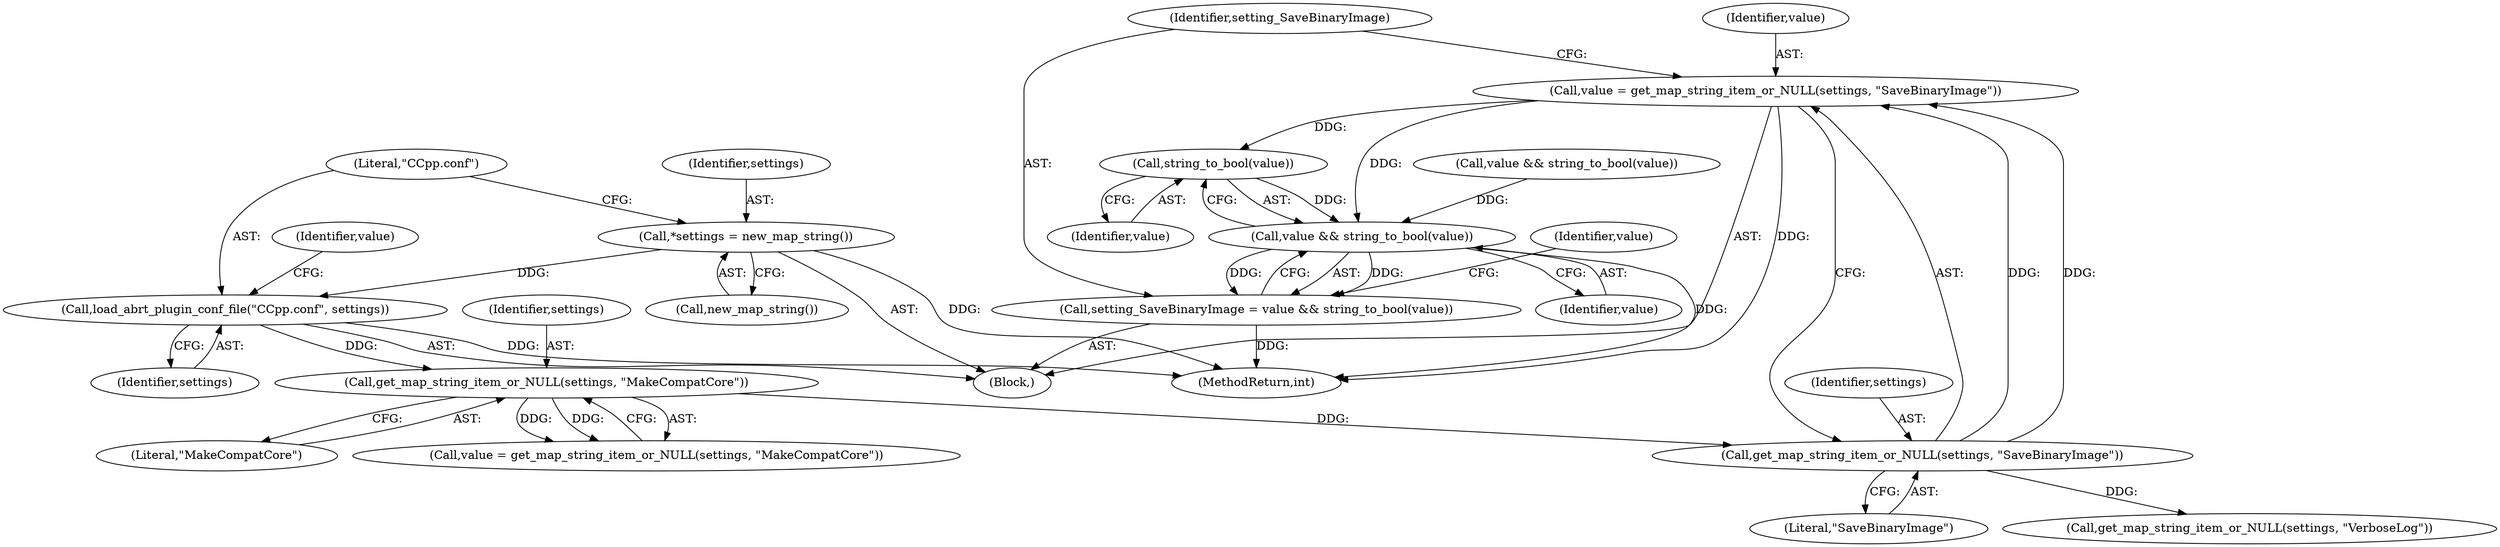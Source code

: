 digraph "0_abrt_4f2c1ddd3e3b81d2d5146b883115371f1cada9f9@pointer" {
"1000238" [label="(Call,string_to_bool(value))"];
"1000229" [label="(Call,value = get_map_string_item_or_NULL(settings, \"SaveBinaryImage\"))"];
"1000231" [label="(Call,get_map_string_item_or_NULL(settings, \"SaveBinaryImage\"))"];
"1000220" [label="(Call,get_map_string_item_or_NULL(settings, \"MakeCompatCore\"))"];
"1000214" [label="(Call,load_abrt_plugin_conf_file(\"CCpp.conf\", settings))"];
"1000211" [label="(Call,*settings = new_map_string())"];
"1000236" [label="(Call,value && string_to_bool(value))"];
"1000234" [label="(Call,setting_SaveBinaryImage = value && string_to_bool(value))"];
"1000236" [label="(Call,value && string_to_bool(value))"];
"1000230" [label="(Identifier,value)"];
"1000222" [label="(Literal,\"MakeCompatCore\")"];
"1000231" [label="(Call,get_map_string_item_or_NULL(settings, \"SaveBinaryImage\"))"];
"1000216" [label="(Identifier,settings)"];
"1000235" [label="(Identifier,setting_SaveBinaryImage)"];
"1000233" [label="(Literal,\"SaveBinaryImage\")"];
"1000241" [label="(Identifier,value)"];
"1000213" [label="(Call,new_map_string())"];
"1000221" [label="(Identifier,settings)"];
"1000215" [label="(Literal,\"CCpp.conf\")"];
"1000212" [label="(Identifier,settings)"];
"1000229" [label="(Call,value = get_map_string_item_or_NULL(settings, \"SaveBinaryImage\"))"];
"1000225" [label="(Call,value && string_to_bool(value))"];
"1000209" [label="(Block,)"];
"1000220" [label="(Call,get_map_string_item_or_NULL(settings, \"MakeCompatCore\"))"];
"1000239" [label="(Identifier,value)"];
"1000238" [label="(Call,string_to_bool(value))"];
"1000242" [label="(Call,get_map_string_item_or_NULL(settings, \"VerboseLog\"))"];
"1000234" [label="(Call,setting_SaveBinaryImage = value && string_to_bool(value))"];
"1000232" [label="(Identifier,settings)"];
"1001180" [label="(MethodReturn,int)"];
"1000237" [label="(Identifier,value)"];
"1000219" [label="(Identifier,value)"];
"1000218" [label="(Call,value = get_map_string_item_or_NULL(settings, \"MakeCompatCore\"))"];
"1000211" [label="(Call,*settings = new_map_string())"];
"1000214" [label="(Call,load_abrt_plugin_conf_file(\"CCpp.conf\", settings))"];
"1000238" -> "1000236"  [label="AST: "];
"1000238" -> "1000239"  [label="CFG: "];
"1000239" -> "1000238"  [label="AST: "];
"1000236" -> "1000238"  [label="CFG: "];
"1000238" -> "1000236"  [label="DDG: "];
"1000229" -> "1000238"  [label="DDG: "];
"1000229" -> "1000209"  [label="AST: "];
"1000229" -> "1000231"  [label="CFG: "];
"1000230" -> "1000229"  [label="AST: "];
"1000231" -> "1000229"  [label="AST: "];
"1000235" -> "1000229"  [label="CFG: "];
"1000229" -> "1001180"  [label="DDG: "];
"1000231" -> "1000229"  [label="DDG: "];
"1000231" -> "1000229"  [label="DDG: "];
"1000229" -> "1000236"  [label="DDG: "];
"1000231" -> "1000233"  [label="CFG: "];
"1000232" -> "1000231"  [label="AST: "];
"1000233" -> "1000231"  [label="AST: "];
"1000220" -> "1000231"  [label="DDG: "];
"1000231" -> "1000242"  [label="DDG: "];
"1000220" -> "1000218"  [label="AST: "];
"1000220" -> "1000222"  [label="CFG: "];
"1000221" -> "1000220"  [label="AST: "];
"1000222" -> "1000220"  [label="AST: "];
"1000218" -> "1000220"  [label="CFG: "];
"1000220" -> "1000218"  [label="DDG: "];
"1000220" -> "1000218"  [label="DDG: "];
"1000214" -> "1000220"  [label="DDG: "];
"1000214" -> "1000209"  [label="AST: "];
"1000214" -> "1000216"  [label="CFG: "];
"1000215" -> "1000214"  [label="AST: "];
"1000216" -> "1000214"  [label="AST: "];
"1000219" -> "1000214"  [label="CFG: "];
"1000214" -> "1001180"  [label="DDG: "];
"1000211" -> "1000214"  [label="DDG: "];
"1000211" -> "1000209"  [label="AST: "];
"1000211" -> "1000213"  [label="CFG: "];
"1000212" -> "1000211"  [label="AST: "];
"1000213" -> "1000211"  [label="AST: "];
"1000215" -> "1000211"  [label="CFG: "];
"1000211" -> "1001180"  [label="DDG: "];
"1000236" -> "1000234"  [label="AST: "];
"1000236" -> "1000237"  [label="CFG: "];
"1000237" -> "1000236"  [label="AST: "];
"1000234" -> "1000236"  [label="CFG: "];
"1000236" -> "1001180"  [label="DDG: "];
"1000236" -> "1000234"  [label="DDG: "];
"1000236" -> "1000234"  [label="DDG: "];
"1000225" -> "1000236"  [label="DDG: "];
"1000234" -> "1000209"  [label="AST: "];
"1000235" -> "1000234"  [label="AST: "];
"1000241" -> "1000234"  [label="CFG: "];
"1000234" -> "1001180"  [label="DDG: "];
}

